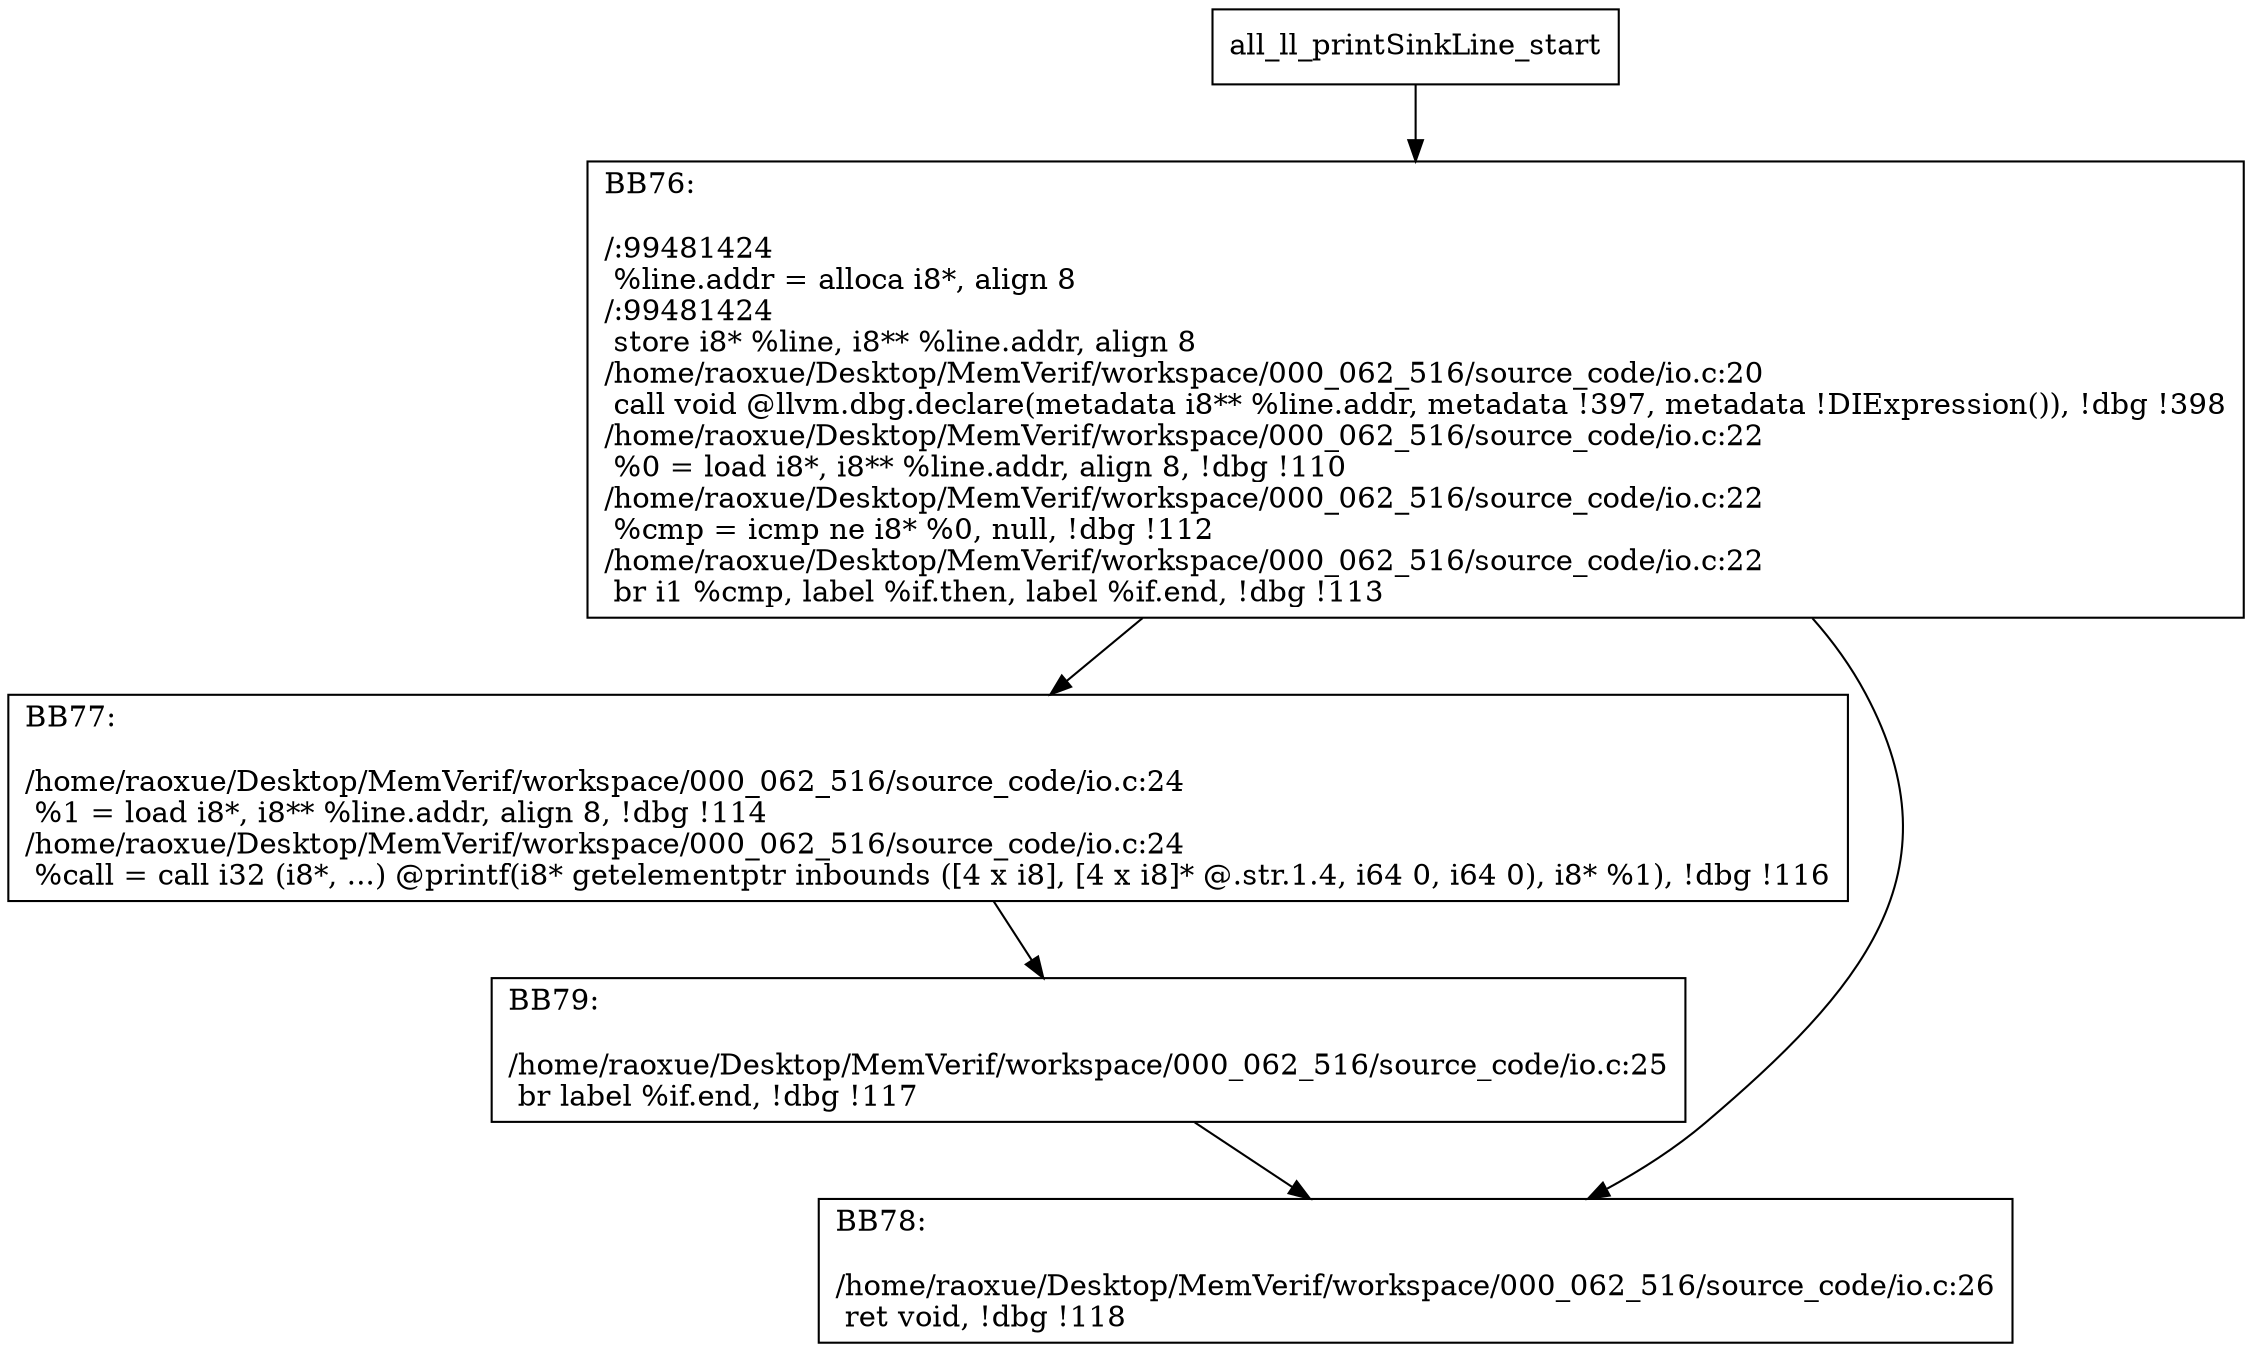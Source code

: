 digraph "CFG for'all_ll_printSinkLine' function" {
	BBall_ll_printSinkLine_start[shape=record,label="{all_ll_printSinkLine_start}"];
	BBall_ll_printSinkLine_start-> all_ll_printSinkLineBB76;
	all_ll_printSinkLineBB76 [shape=record, label="{BB76:\l\l/:99481424\l
  %line.addr = alloca i8*, align 8\l
/:99481424\l
  store i8* %line, i8** %line.addr, align 8\l
/home/raoxue/Desktop/MemVerif/workspace/000_062_516/source_code/io.c:20\l
  call void @llvm.dbg.declare(metadata i8** %line.addr, metadata !397, metadata !DIExpression()), !dbg !398\l
/home/raoxue/Desktop/MemVerif/workspace/000_062_516/source_code/io.c:22\l
  %0 = load i8*, i8** %line.addr, align 8, !dbg !110\l
/home/raoxue/Desktop/MemVerif/workspace/000_062_516/source_code/io.c:22\l
  %cmp = icmp ne i8* %0, null, !dbg !112\l
/home/raoxue/Desktop/MemVerif/workspace/000_062_516/source_code/io.c:22\l
  br i1 %cmp, label %if.then, label %if.end, !dbg !113\l
}"];
	all_ll_printSinkLineBB76-> all_ll_printSinkLineBB77;
	all_ll_printSinkLineBB76-> all_ll_printSinkLineBB78;
	all_ll_printSinkLineBB77 [shape=record, label="{BB77:\l\l/home/raoxue/Desktop/MemVerif/workspace/000_062_516/source_code/io.c:24\l
  %1 = load i8*, i8** %line.addr, align 8, !dbg !114\l
/home/raoxue/Desktop/MemVerif/workspace/000_062_516/source_code/io.c:24\l
  %call = call i32 (i8*, ...) @printf(i8* getelementptr inbounds ([4 x i8], [4 x i8]* @.str.1.4, i64 0, i64 0), i8* %1), !dbg !116\l
}"];
	all_ll_printSinkLineBB77-> all_ll_printSinkLineBB79;
	all_ll_printSinkLineBB79 [shape=record, label="{BB79:\l\l/home/raoxue/Desktop/MemVerif/workspace/000_062_516/source_code/io.c:25\l
  br label %if.end, !dbg !117\l
}"];
	all_ll_printSinkLineBB79-> all_ll_printSinkLineBB78;
	all_ll_printSinkLineBB78 [shape=record, label="{BB78:\l\l/home/raoxue/Desktop/MemVerif/workspace/000_062_516/source_code/io.c:26\l
  ret void, !dbg !118\l
}"];
}
